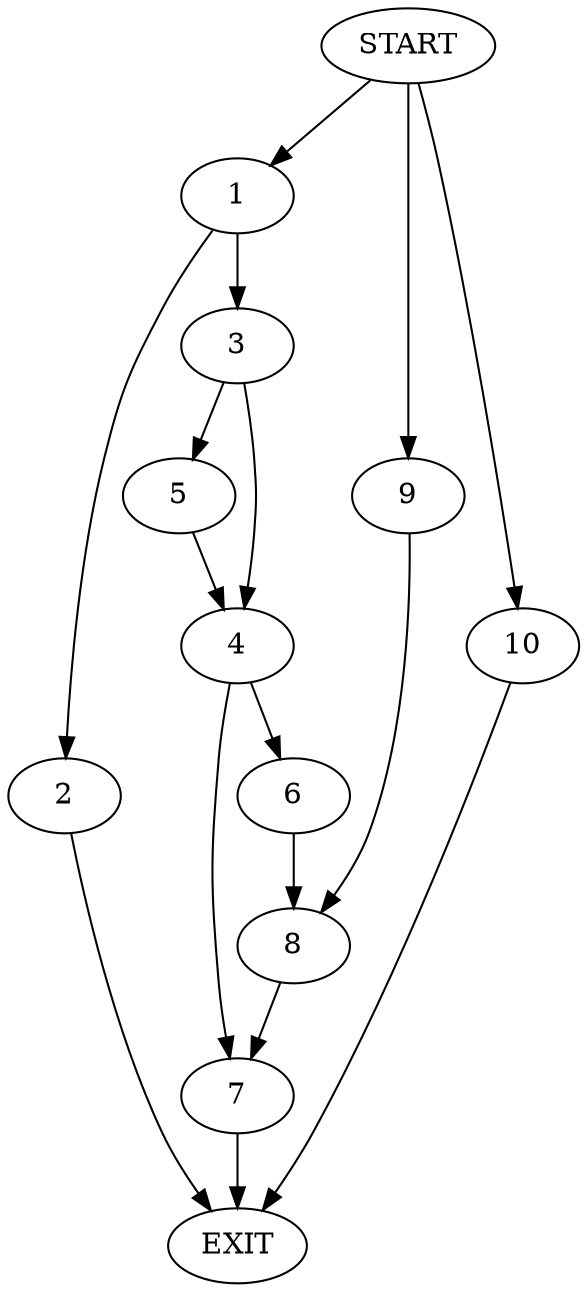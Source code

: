 digraph {
0 [label="START"]
11 [label="EXIT"]
0 -> 1
1 -> 2
1 -> 3
3 -> 4
3 -> 5
2 -> 11
4 -> 6
4 -> 7
5 -> 4
6 -> 8
7 -> 11
8 -> 7
0 -> 9
9 -> 8
0 -> 10
10 -> 11
}
